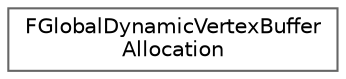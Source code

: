 digraph "Graphical Class Hierarchy"
{
 // INTERACTIVE_SVG=YES
 // LATEX_PDF_SIZE
  bgcolor="transparent";
  edge [fontname=Helvetica,fontsize=10,labelfontname=Helvetica,labelfontsize=10];
  node [fontname=Helvetica,fontsize=10,shape=box,height=0.2,width=0.4];
  rankdir="LR";
  Node0 [id="Node000000",label="FGlobalDynamicVertexBuffer\lAllocation",height=0.2,width=0.4,color="grey40", fillcolor="white", style="filled",URL="$d2/dd7/structFGlobalDynamicVertexBufferAllocation.html",tooltip=" "];
}
